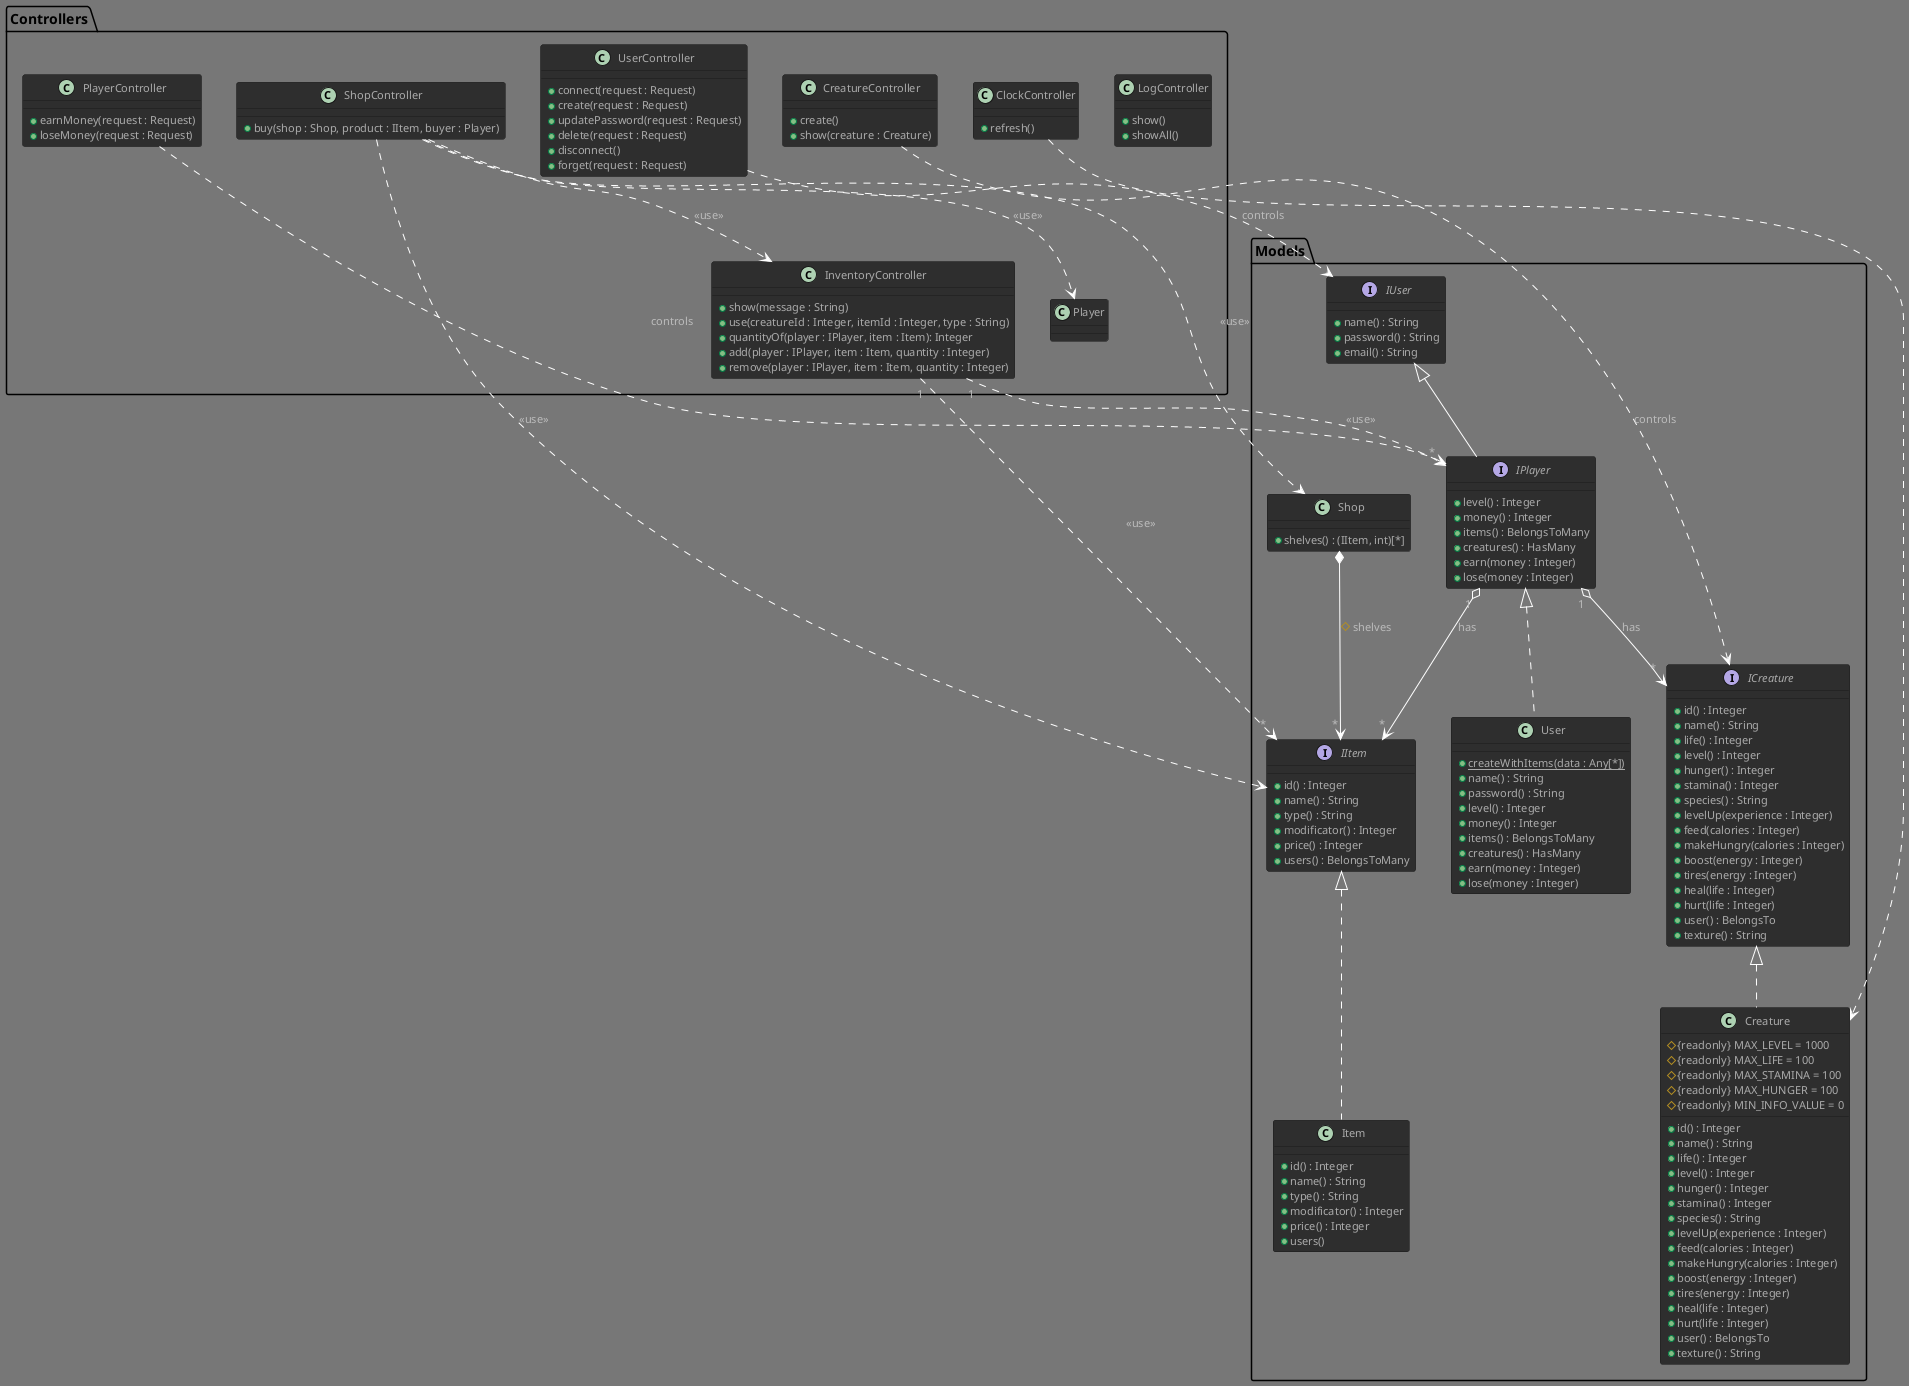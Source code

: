 @startuml VirtualNoe

!theme reddress-darkgreen

package Models
{
    interface IUser {
        + name() : String
        + password() : String
        + email() : String
    }

    interface IPlayer extends IUser
    {
        + level() : Integer /' sum of his creatures' exp '/
        + money() : Integer
        + items() : BelongsToMany
        + creatures() : HasMany
        + earn(money : Integer)
        + lose(money : Integer)
    }
    IPlayer" 1 " o--> " * "IItem : has
    IPlayer" 1 " o--> " * "ICreature : has

    class User implements IPlayer
    {
        + {static} createWithItems(data : Any[*])
        + name() : String
        + password() : String
        + level() : Integer
        + money() : Integer
        + items() : BelongsToMany
        + creatures() : HasMany
        + earn(money : Integer)
        + lose(money : Integer)
    }

    interface IItem
    {
        + id() : Integer
        + name() : String
        + type() : String
        + modificator() : Integer   
        + price() : Integer
        + users() : BelongsToMany /' get owners '/
    }

    class Item implements IItem
    {
        + id() : Integer
        + name() : String
        + type() : String
        + modificator() : Integer   
        + price() : Integer
        + users()
    }

    interface ICreature
    {
        + id() : Integer
        + name() : String
        + life() : Integer
        + level() : Integer
        + hunger() : Integer
        + stamina() : Integer
        + species() : String
        + levelUp(experience : Integer)
        + feed(calories : Integer) 
        + makeHungry(calories : Integer) 
        + boost(energy : Integer) 
        + tires(energy : Integer) 
        + heal(life : Integer) 
        + hurt(life : Integer) 
        + user() : BelongsTo
        + texture() : String
    }

    class Creature implements ICreature
    {
        # {readonly} MAX_LEVEL = 1000
        # {readonly} MAX_LIFE = 100
        # {readonly} MAX_STAMINA = 100
        # {readonly} MAX_HUNGER = 100
        # {readonly} MIN_INFO_VALUE = 0
        + id() : Integer
        + name() : String
        + life() : Integer
        + level() : Integer
        + hunger() : Integer
        + stamina() : Integer
        + species() : String
        + levelUp(experience : Integer)
        + feed(calories : Integer) 
        + makeHungry(calories : Integer) 
        + boost(energy : Integer) 
        + tires(energy : Integer) 
        + heal(life : Integer) 
        + hurt(life : Integer) 
        + user() : BelongsTo
        + texture() : String
    }

    class Shop {
        + shelves() : (IItem, int)[*]
    }
    Shop *--> " * "IItem : # shelves /' <IItem, int> Item-Price '/
}

package Controllers
{
    class LogController
    {
        +  show()
        +  showAll()
    }

    class InventoryController   /' use IPlayer '/
    {
        + show(message : String)
        + use(creatureId : Integer, itemId : Integer, type : String)
        + quantityOf(player : IPlayer, item : Item): Integer
        + add(player : IPlayer, item : Item, quantity : Integer)
        + remove(player : IPlayer, item : Item, quantity : Integer)
    }
    InventoryController" 1 " ..> " * "IPlayer : <<use>>
    InventoryController" 1 " ..> " * "IItem : <<use>>

    class UserController {
        + connect(request : Request)
        + create(request : Request)
        + updatePassword(request : Request)
        + delete(request : Request)
        + disconnect()
        + forget(request : Request)
    }
    UserController ..> IUser : controls

    class PlayerController {
        + earnMoney(request : Request)
        + loseMoney(request : Request)
    }
    PlayerController ..> IPlayer : controls

    class CreatureController {
        + create()
        + show(creature : Creature)
    }
    CreatureController ..> ICreature : controls

    class ClockController{
        + refresh()
    }
    ClockController ..> Creature

    class ShopController {
        + buy(shop : Shop, product : IItem, buyer : Player)
    }
    ShopController ..> Shop : <<use>>
    ShopController ..> IItem : <<use>>
    ShopController ..> Player : <<use>>
    ShopController ..> InventoryController : <<use>>
}

@enduml